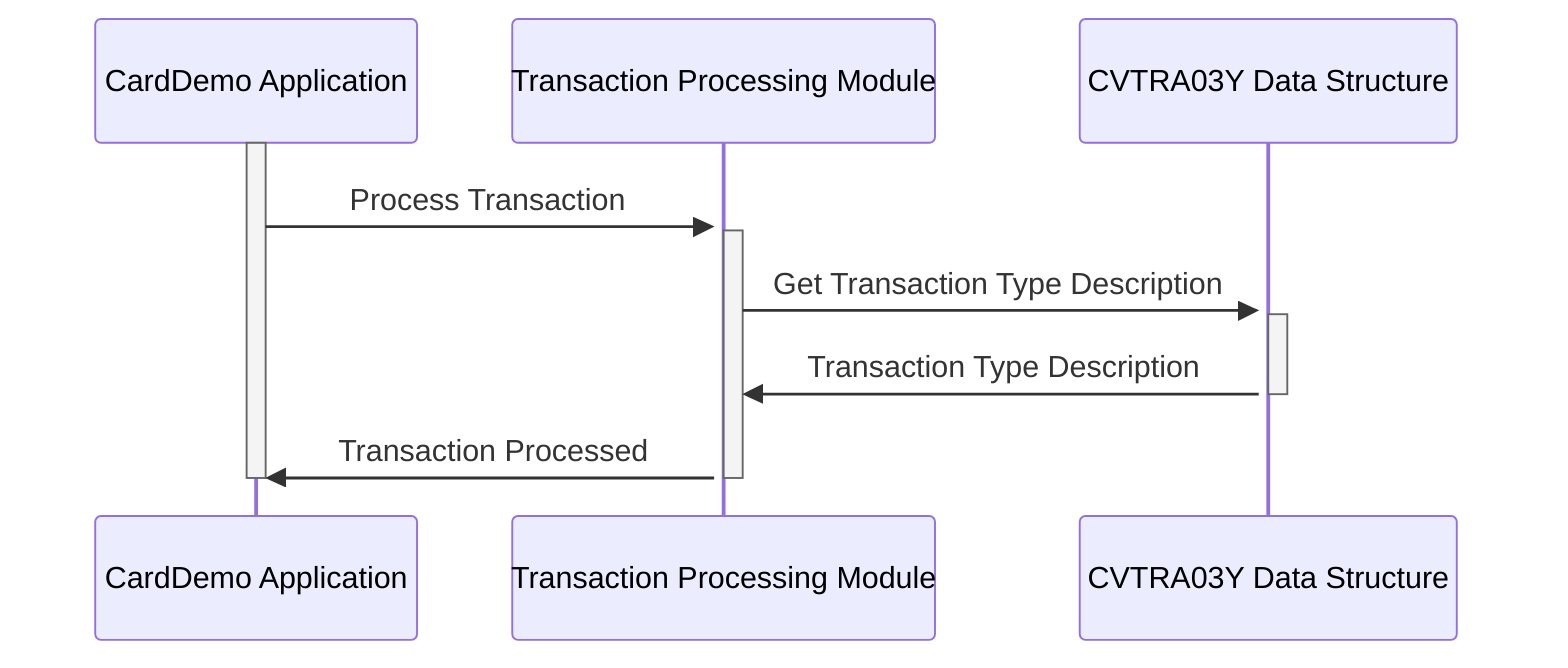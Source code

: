 sequenceDiagram
    participant CardDemo Application
    participant Transaction Processing Module
    participant CVTRA03Y Data Structure

    activate CardDemo Application
    CardDemo Application->>+Transaction Processing Module: Process Transaction
    activate Transaction Processing Module
    Transaction Processing Module->>+CVTRA03Y Data Structure: Get Transaction Type Description
    activate CVTRA03Y Data Structure
    CVTRA03Y Data Structure->>Transaction Processing Module: Transaction Type Description
    deactivate CVTRA03Y Data Structure
    Transaction Processing Module->>CardDemo Application: Transaction Processed
    deactivate Transaction Processing Module
    deactivate CardDemo Application